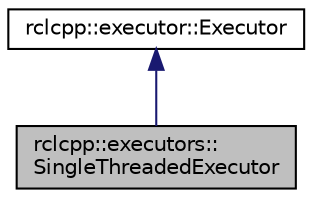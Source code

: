 digraph "rclcpp::executors::SingleThreadedExecutor"
{
  edge [fontname="Helvetica",fontsize="10",labelfontname="Helvetica",labelfontsize="10"];
  node [fontname="Helvetica",fontsize="10",shape=record];
  Node0 [label="rclcpp::executors::\lSingleThreadedExecutor",height=0.2,width=0.4,color="black", fillcolor="grey75", style="filled", fontcolor="black"];
  Node1 -> Node0 [dir="back",color="midnightblue",fontsize="10",style="solid",fontname="Helvetica"];
  Node1 [label="rclcpp::executor::Executor",height=0.2,width=0.4,color="black", fillcolor="white", style="filled",URL="$classrclcpp_1_1executor_1_1Executor.html",tooltip="Coordinate the order and timing of available communication tasks. "];
}
